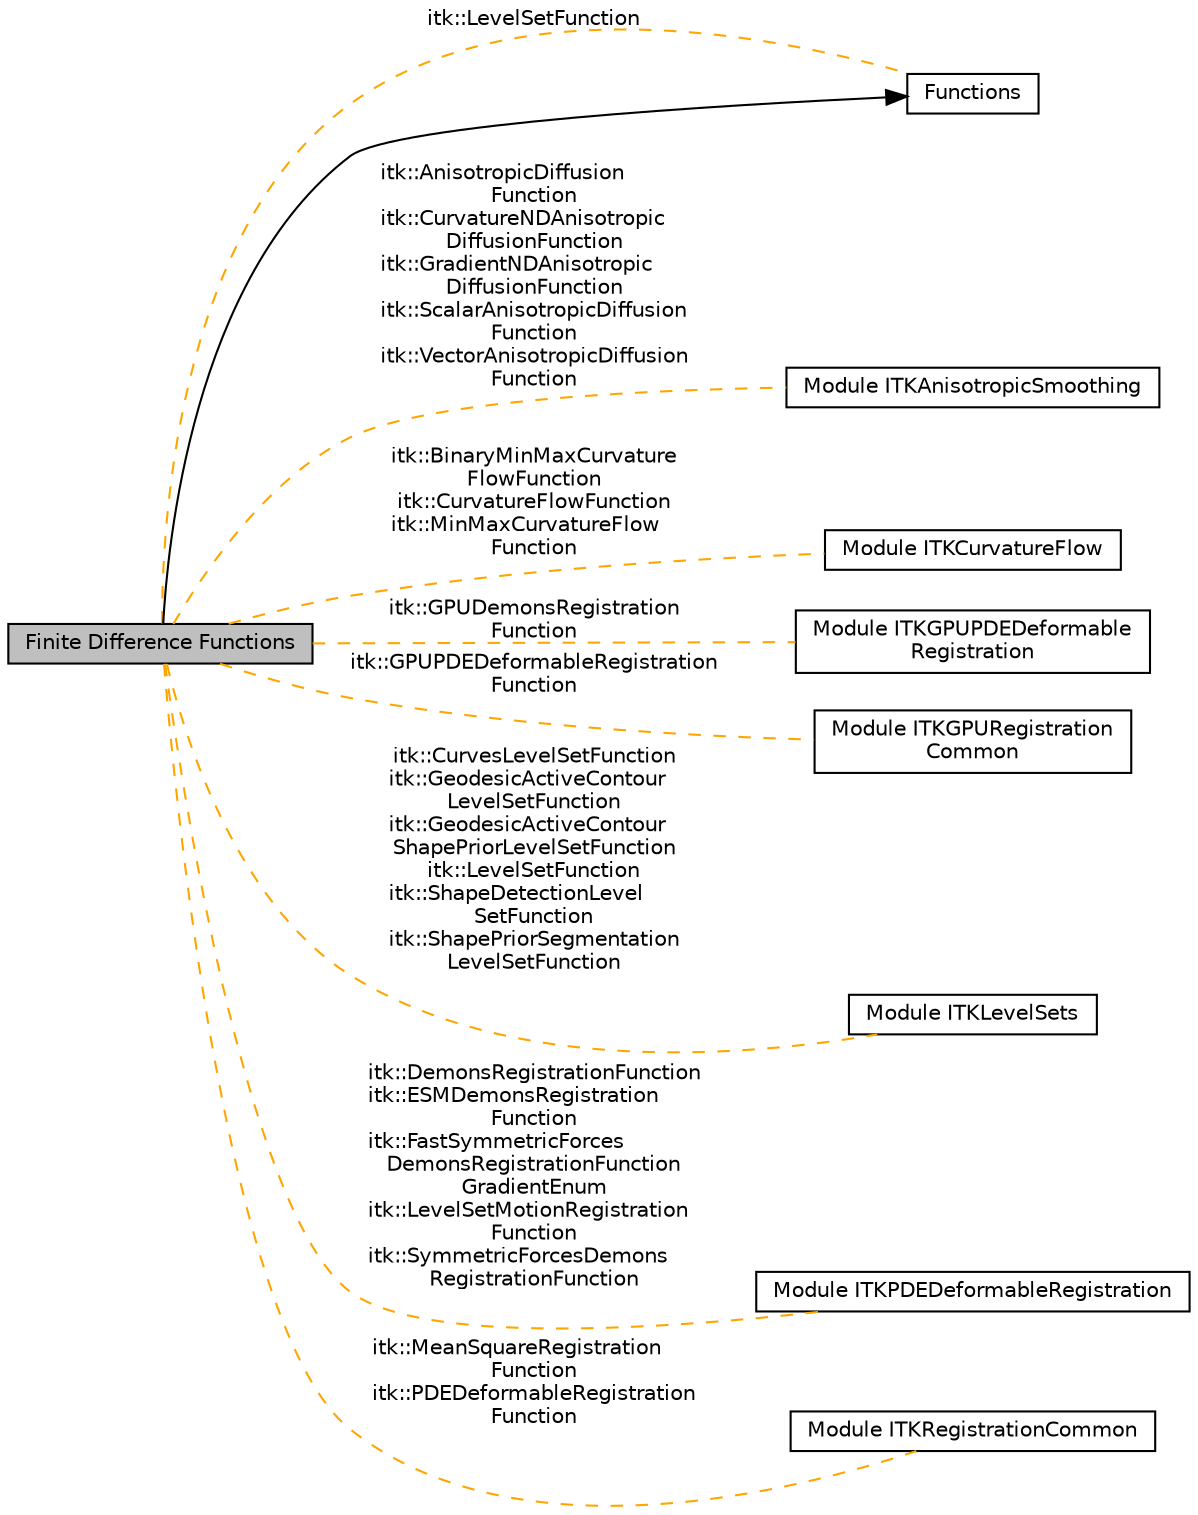 digraph "Finite Difference Functions"
{
  edge [fontname="Helvetica",fontsize="10",labelfontname="Helvetica",labelfontsize="10"];
  node [fontname="Helvetica",fontsize="10",shape=box];
  rankdir=LR;
  Node1 [label="Finite Difference Functions",height=0.2,width=0.4,color="black", fillcolor="grey75", style="filled", fontcolor="black",tooltip=" "];
  Node2 [label="Functions",height=0.2,width=0.4,color="black", fillcolor="white", style="filled",URL="$group__Functions.html",tooltip=" "];
  Node3 [label="Module ITKAnisotropicSmoothing",height=0.2,width=0.4,color="black", fillcolor="white", style="filled",URL="$group__ITKAnisotropicSmoothing.html",tooltip=" "];
  Node4 [label="Module ITKCurvatureFlow",height=0.2,width=0.4,color="black", fillcolor="white", style="filled",URL="$group__ITKCurvatureFlow.html",tooltip=" "];
  Node7 [label="Module ITKGPUPDEDeformable\lRegistration",height=0.2,width=0.4,color="black", fillcolor="white", style="filled",URL="$group__ITKGPUPDEDeformableRegistration.html",tooltip=" "];
  Node8 [label="Module ITKGPURegistration\lCommon",height=0.2,width=0.4,color="black", fillcolor="white", style="filled",URL="$group__ITKGPURegistrationCommon.html",tooltip=" "];
  Node5 [label="Module ITKLevelSets",height=0.2,width=0.4,color="black", fillcolor="white", style="filled",URL="$group__ITKLevelSets.html",tooltip=" "];
  Node6 [label="Module ITKPDEDeformableRegistration",height=0.2,width=0.4,color="black", fillcolor="white", style="filled",URL="$group__ITKPDEDeformableRegistration.html",tooltip=" "];
  Node9 [label="Module ITKRegistrationCommon",height=0.2,width=0.4,color="black", fillcolor="white", style="filled",URL="$group__ITKRegistrationCommon.html",tooltip=" "];
  Node2->Node1 [shape=plaintext, dir="back", style="solid"];
  Node1->Node3 [shape=plaintext, label="itk::AnisotropicDiffusion\lFunction\nitk::CurvatureNDAnisotropic\lDiffusionFunction\nitk::GradientNDAnisotropic\lDiffusionFunction\nitk::ScalarAnisotropicDiffusion\lFunction\nitk::VectorAnisotropicDiffusion\lFunction", color="orange", dir="none", style="dashed"];
  Node1->Node4 [shape=plaintext, label="itk::BinaryMinMaxCurvature\lFlowFunction\nitk::CurvatureFlowFunction\nitk::MinMaxCurvatureFlow\lFunction", color="orange", dir="none", style="dashed"];
  Node1->Node5 [shape=plaintext, label="itk::CurvesLevelSetFunction\nitk::GeodesicActiveContour\lLevelSetFunction\nitk::GeodesicActiveContour\lShapePriorLevelSetFunction\nitk::LevelSetFunction\nitk::ShapeDetectionLevel\lSetFunction\nitk::ShapePriorSegmentation\lLevelSetFunction", color="orange", dir="none", style="dashed"];
  Node1->Node6 [shape=plaintext, label="itk::DemonsRegistrationFunction\nitk::ESMDemonsRegistration\lFunction\nitk::FastSymmetricForces\lDemonsRegistrationFunction\nGradientEnum\nitk::LevelSetMotionRegistration\lFunction\nitk::SymmetricForcesDemons\lRegistrationFunction", color="orange", dir="none", style="dashed"];
  Node1->Node7 [shape=plaintext, label="itk::GPUDemonsRegistration\lFunction", color="orange", dir="none", style="dashed"];
  Node1->Node8 [shape=plaintext, label="itk::GPUPDEDeformableRegistration\lFunction", color="orange", dir="none", style="dashed"];
  Node1->Node2 [shape=plaintext, label="itk::LevelSetFunction", color="orange", dir="none", style="dashed"];
  Node1->Node9 [shape=plaintext, label="itk::MeanSquareRegistration\lFunction\nitk::PDEDeformableRegistration\lFunction", color="orange", dir="none", style="dashed"];
}
